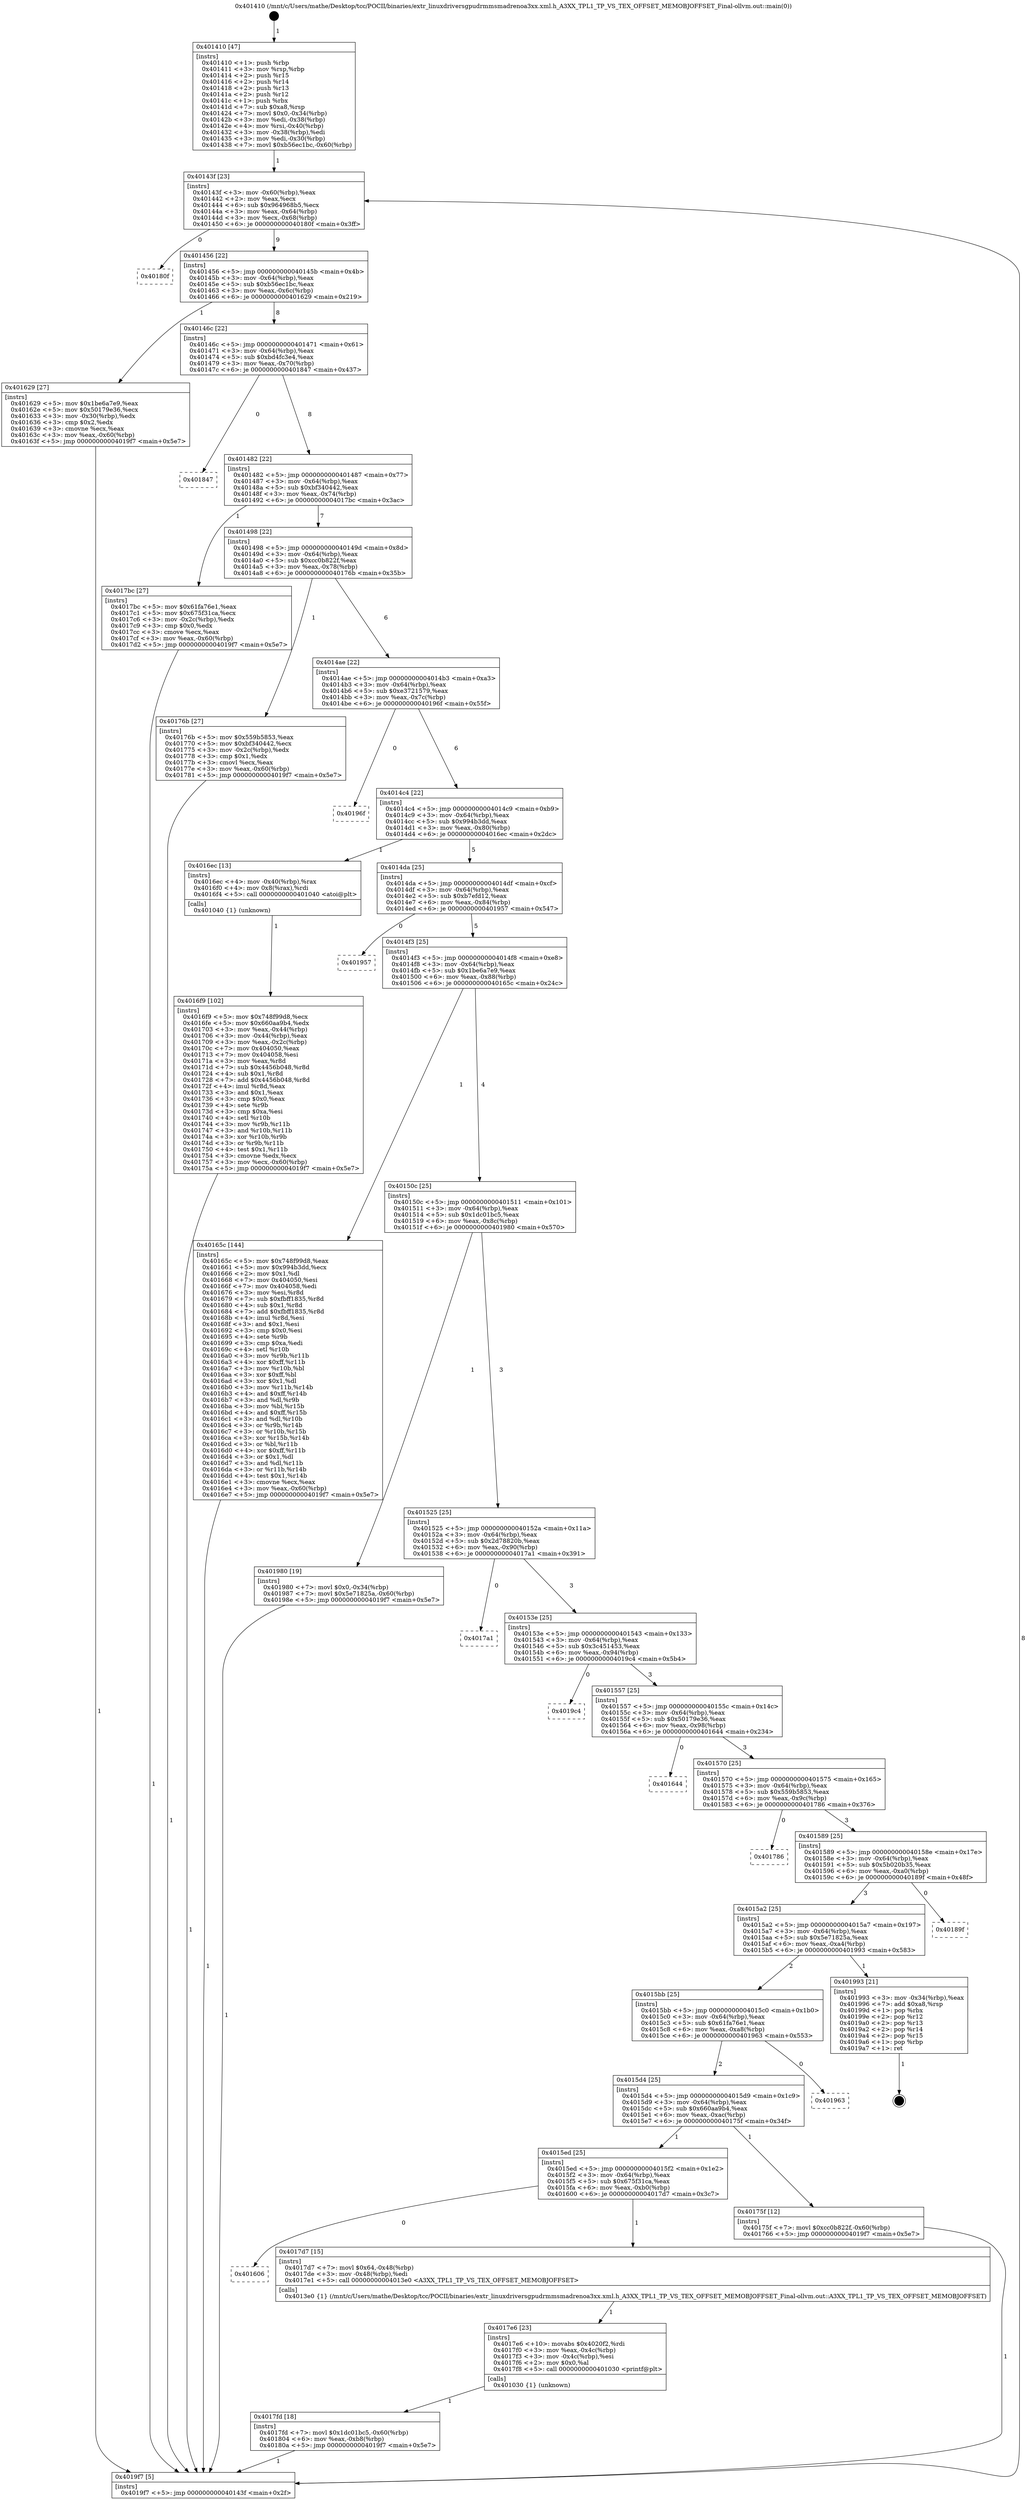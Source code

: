 digraph "0x401410" {
  label = "0x401410 (/mnt/c/Users/mathe/Desktop/tcc/POCII/binaries/extr_linuxdriversgpudrmmsmadrenoa3xx.xml.h_A3XX_TPL1_TP_VS_TEX_OFFSET_MEMOBJOFFSET_Final-ollvm.out::main(0))"
  labelloc = "t"
  node[shape=record]

  Entry [label="",width=0.3,height=0.3,shape=circle,fillcolor=black,style=filled]
  "0x40143f" [label="{
     0x40143f [23]\l
     | [instrs]\l
     &nbsp;&nbsp;0x40143f \<+3\>: mov -0x60(%rbp),%eax\l
     &nbsp;&nbsp;0x401442 \<+2\>: mov %eax,%ecx\l
     &nbsp;&nbsp;0x401444 \<+6\>: sub $0x964968b5,%ecx\l
     &nbsp;&nbsp;0x40144a \<+3\>: mov %eax,-0x64(%rbp)\l
     &nbsp;&nbsp;0x40144d \<+3\>: mov %ecx,-0x68(%rbp)\l
     &nbsp;&nbsp;0x401450 \<+6\>: je 000000000040180f \<main+0x3ff\>\l
  }"]
  "0x40180f" [label="{
     0x40180f\l
  }", style=dashed]
  "0x401456" [label="{
     0x401456 [22]\l
     | [instrs]\l
     &nbsp;&nbsp;0x401456 \<+5\>: jmp 000000000040145b \<main+0x4b\>\l
     &nbsp;&nbsp;0x40145b \<+3\>: mov -0x64(%rbp),%eax\l
     &nbsp;&nbsp;0x40145e \<+5\>: sub $0xb56ec1bc,%eax\l
     &nbsp;&nbsp;0x401463 \<+3\>: mov %eax,-0x6c(%rbp)\l
     &nbsp;&nbsp;0x401466 \<+6\>: je 0000000000401629 \<main+0x219\>\l
  }"]
  Exit [label="",width=0.3,height=0.3,shape=circle,fillcolor=black,style=filled,peripheries=2]
  "0x401629" [label="{
     0x401629 [27]\l
     | [instrs]\l
     &nbsp;&nbsp;0x401629 \<+5\>: mov $0x1be6a7e9,%eax\l
     &nbsp;&nbsp;0x40162e \<+5\>: mov $0x50179e36,%ecx\l
     &nbsp;&nbsp;0x401633 \<+3\>: mov -0x30(%rbp),%edx\l
     &nbsp;&nbsp;0x401636 \<+3\>: cmp $0x2,%edx\l
     &nbsp;&nbsp;0x401639 \<+3\>: cmovne %ecx,%eax\l
     &nbsp;&nbsp;0x40163c \<+3\>: mov %eax,-0x60(%rbp)\l
     &nbsp;&nbsp;0x40163f \<+5\>: jmp 00000000004019f7 \<main+0x5e7\>\l
  }"]
  "0x40146c" [label="{
     0x40146c [22]\l
     | [instrs]\l
     &nbsp;&nbsp;0x40146c \<+5\>: jmp 0000000000401471 \<main+0x61\>\l
     &nbsp;&nbsp;0x401471 \<+3\>: mov -0x64(%rbp),%eax\l
     &nbsp;&nbsp;0x401474 \<+5\>: sub $0xbd4fc3e4,%eax\l
     &nbsp;&nbsp;0x401479 \<+3\>: mov %eax,-0x70(%rbp)\l
     &nbsp;&nbsp;0x40147c \<+6\>: je 0000000000401847 \<main+0x437\>\l
  }"]
  "0x4019f7" [label="{
     0x4019f7 [5]\l
     | [instrs]\l
     &nbsp;&nbsp;0x4019f7 \<+5\>: jmp 000000000040143f \<main+0x2f\>\l
  }"]
  "0x401410" [label="{
     0x401410 [47]\l
     | [instrs]\l
     &nbsp;&nbsp;0x401410 \<+1\>: push %rbp\l
     &nbsp;&nbsp;0x401411 \<+3\>: mov %rsp,%rbp\l
     &nbsp;&nbsp;0x401414 \<+2\>: push %r15\l
     &nbsp;&nbsp;0x401416 \<+2\>: push %r14\l
     &nbsp;&nbsp;0x401418 \<+2\>: push %r13\l
     &nbsp;&nbsp;0x40141a \<+2\>: push %r12\l
     &nbsp;&nbsp;0x40141c \<+1\>: push %rbx\l
     &nbsp;&nbsp;0x40141d \<+7\>: sub $0xa8,%rsp\l
     &nbsp;&nbsp;0x401424 \<+7\>: movl $0x0,-0x34(%rbp)\l
     &nbsp;&nbsp;0x40142b \<+3\>: mov %edi,-0x38(%rbp)\l
     &nbsp;&nbsp;0x40142e \<+4\>: mov %rsi,-0x40(%rbp)\l
     &nbsp;&nbsp;0x401432 \<+3\>: mov -0x38(%rbp),%edi\l
     &nbsp;&nbsp;0x401435 \<+3\>: mov %edi,-0x30(%rbp)\l
     &nbsp;&nbsp;0x401438 \<+7\>: movl $0xb56ec1bc,-0x60(%rbp)\l
  }"]
  "0x4017fd" [label="{
     0x4017fd [18]\l
     | [instrs]\l
     &nbsp;&nbsp;0x4017fd \<+7\>: movl $0x1dc01bc5,-0x60(%rbp)\l
     &nbsp;&nbsp;0x401804 \<+6\>: mov %eax,-0xb8(%rbp)\l
     &nbsp;&nbsp;0x40180a \<+5\>: jmp 00000000004019f7 \<main+0x5e7\>\l
  }"]
  "0x401847" [label="{
     0x401847\l
  }", style=dashed]
  "0x401482" [label="{
     0x401482 [22]\l
     | [instrs]\l
     &nbsp;&nbsp;0x401482 \<+5\>: jmp 0000000000401487 \<main+0x77\>\l
     &nbsp;&nbsp;0x401487 \<+3\>: mov -0x64(%rbp),%eax\l
     &nbsp;&nbsp;0x40148a \<+5\>: sub $0xbf340442,%eax\l
     &nbsp;&nbsp;0x40148f \<+3\>: mov %eax,-0x74(%rbp)\l
     &nbsp;&nbsp;0x401492 \<+6\>: je 00000000004017bc \<main+0x3ac\>\l
  }"]
  "0x4017e6" [label="{
     0x4017e6 [23]\l
     | [instrs]\l
     &nbsp;&nbsp;0x4017e6 \<+10\>: movabs $0x4020f2,%rdi\l
     &nbsp;&nbsp;0x4017f0 \<+3\>: mov %eax,-0x4c(%rbp)\l
     &nbsp;&nbsp;0x4017f3 \<+3\>: mov -0x4c(%rbp),%esi\l
     &nbsp;&nbsp;0x4017f6 \<+2\>: mov $0x0,%al\l
     &nbsp;&nbsp;0x4017f8 \<+5\>: call 0000000000401030 \<printf@plt\>\l
     | [calls]\l
     &nbsp;&nbsp;0x401030 \{1\} (unknown)\l
  }"]
  "0x4017bc" [label="{
     0x4017bc [27]\l
     | [instrs]\l
     &nbsp;&nbsp;0x4017bc \<+5\>: mov $0x61fa76e1,%eax\l
     &nbsp;&nbsp;0x4017c1 \<+5\>: mov $0x675f31ca,%ecx\l
     &nbsp;&nbsp;0x4017c6 \<+3\>: mov -0x2c(%rbp),%edx\l
     &nbsp;&nbsp;0x4017c9 \<+3\>: cmp $0x0,%edx\l
     &nbsp;&nbsp;0x4017cc \<+3\>: cmove %ecx,%eax\l
     &nbsp;&nbsp;0x4017cf \<+3\>: mov %eax,-0x60(%rbp)\l
     &nbsp;&nbsp;0x4017d2 \<+5\>: jmp 00000000004019f7 \<main+0x5e7\>\l
  }"]
  "0x401498" [label="{
     0x401498 [22]\l
     | [instrs]\l
     &nbsp;&nbsp;0x401498 \<+5\>: jmp 000000000040149d \<main+0x8d\>\l
     &nbsp;&nbsp;0x40149d \<+3\>: mov -0x64(%rbp),%eax\l
     &nbsp;&nbsp;0x4014a0 \<+5\>: sub $0xcc0b822f,%eax\l
     &nbsp;&nbsp;0x4014a5 \<+3\>: mov %eax,-0x78(%rbp)\l
     &nbsp;&nbsp;0x4014a8 \<+6\>: je 000000000040176b \<main+0x35b\>\l
  }"]
  "0x401606" [label="{
     0x401606\l
  }", style=dashed]
  "0x40176b" [label="{
     0x40176b [27]\l
     | [instrs]\l
     &nbsp;&nbsp;0x40176b \<+5\>: mov $0x559b5853,%eax\l
     &nbsp;&nbsp;0x401770 \<+5\>: mov $0xbf340442,%ecx\l
     &nbsp;&nbsp;0x401775 \<+3\>: mov -0x2c(%rbp),%edx\l
     &nbsp;&nbsp;0x401778 \<+3\>: cmp $0x1,%edx\l
     &nbsp;&nbsp;0x40177b \<+3\>: cmovl %ecx,%eax\l
     &nbsp;&nbsp;0x40177e \<+3\>: mov %eax,-0x60(%rbp)\l
     &nbsp;&nbsp;0x401781 \<+5\>: jmp 00000000004019f7 \<main+0x5e7\>\l
  }"]
  "0x4014ae" [label="{
     0x4014ae [22]\l
     | [instrs]\l
     &nbsp;&nbsp;0x4014ae \<+5\>: jmp 00000000004014b3 \<main+0xa3\>\l
     &nbsp;&nbsp;0x4014b3 \<+3\>: mov -0x64(%rbp),%eax\l
     &nbsp;&nbsp;0x4014b6 \<+5\>: sub $0xe3721579,%eax\l
     &nbsp;&nbsp;0x4014bb \<+3\>: mov %eax,-0x7c(%rbp)\l
     &nbsp;&nbsp;0x4014be \<+6\>: je 000000000040196f \<main+0x55f\>\l
  }"]
  "0x4017d7" [label="{
     0x4017d7 [15]\l
     | [instrs]\l
     &nbsp;&nbsp;0x4017d7 \<+7\>: movl $0x64,-0x48(%rbp)\l
     &nbsp;&nbsp;0x4017de \<+3\>: mov -0x48(%rbp),%edi\l
     &nbsp;&nbsp;0x4017e1 \<+5\>: call 00000000004013e0 \<A3XX_TPL1_TP_VS_TEX_OFFSET_MEMOBJOFFSET\>\l
     | [calls]\l
     &nbsp;&nbsp;0x4013e0 \{1\} (/mnt/c/Users/mathe/Desktop/tcc/POCII/binaries/extr_linuxdriversgpudrmmsmadrenoa3xx.xml.h_A3XX_TPL1_TP_VS_TEX_OFFSET_MEMOBJOFFSET_Final-ollvm.out::A3XX_TPL1_TP_VS_TEX_OFFSET_MEMOBJOFFSET)\l
  }"]
  "0x40196f" [label="{
     0x40196f\l
  }", style=dashed]
  "0x4014c4" [label="{
     0x4014c4 [22]\l
     | [instrs]\l
     &nbsp;&nbsp;0x4014c4 \<+5\>: jmp 00000000004014c9 \<main+0xb9\>\l
     &nbsp;&nbsp;0x4014c9 \<+3\>: mov -0x64(%rbp),%eax\l
     &nbsp;&nbsp;0x4014cc \<+5\>: sub $0x994b3dd,%eax\l
     &nbsp;&nbsp;0x4014d1 \<+3\>: mov %eax,-0x80(%rbp)\l
     &nbsp;&nbsp;0x4014d4 \<+6\>: je 00000000004016ec \<main+0x2dc\>\l
  }"]
  "0x4015ed" [label="{
     0x4015ed [25]\l
     | [instrs]\l
     &nbsp;&nbsp;0x4015ed \<+5\>: jmp 00000000004015f2 \<main+0x1e2\>\l
     &nbsp;&nbsp;0x4015f2 \<+3\>: mov -0x64(%rbp),%eax\l
     &nbsp;&nbsp;0x4015f5 \<+5\>: sub $0x675f31ca,%eax\l
     &nbsp;&nbsp;0x4015fa \<+6\>: mov %eax,-0xb0(%rbp)\l
     &nbsp;&nbsp;0x401600 \<+6\>: je 00000000004017d7 \<main+0x3c7\>\l
  }"]
  "0x4016ec" [label="{
     0x4016ec [13]\l
     | [instrs]\l
     &nbsp;&nbsp;0x4016ec \<+4\>: mov -0x40(%rbp),%rax\l
     &nbsp;&nbsp;0x4016f0 \<+4\>: mov 0x8(%rax),%rdi\l
     &nbsp;&nbsp;0x4016f4 \<+5\>: call 0000000000401040 \<atoi@plt\>\l
     | [calls]\l
     &nbsp;&nbsp;0x401040 \{1\} (unknown)\l
  }"]
  "0x4014da" [label="{
     0x4014da [25]\l
     | [instrs]\l
     &nbsp;&nbsp;0x4014da \<+5\>: jmp 00000000004014df \<main+0xcf\>\l
     &nbsp;&nbsp;0x4014df \<+3\>: mov -0x64(%rbp),%eax\l
     &nbsp;&nbsp;0x4014e2 \<+5\>: sub $0xb7efd12,%eax\l
     &nbsp;&nbsp;0x4014e7 \<+6\>: mov %eax,-0x84(%rbp)\l
     &nbsp;&nbsp;0x4014ed \<+6\>: je 0000000000401957 \<main+0x547\>\l
  }"]
  "0x40175f" [label="{
     0x40175f [12]\l
     | [instrs]\l
     &nbsp;&nbsp;0x40175f \<+7\>: movl $0xcc0b822f,-0x60(%rbp)\l
     &nbsp;&nbsp;0x401766 \<+5\>: jmp 00000000004019f7 \<main+0x5e7\>\l
  }"]
  "0x401957" [label="{
     0x401957\l
  }", style=dashed]
  "0x4014f3" [label="{
     0x4014f3 [25]\l
     | [instrs]\l
     &nbsp;&nbsp;0x4014f3 \<+5\>: jmp 00000000004014f8 \<main+0xe8\>\l
     &nbsp;&nbsp;0x4014f8 \<+3\>: mov -0x64(%rbp),%eax\l
     &nbsp;&nbsp;0x4014fb \<+5\>: sub $0x1be6a7e9,%eax\l
     &nbsp;&nbsp;0x401500 \<+6\>: mov %eax,-0x88(%rbp)\l
     &nbsp;&nbsp;0x401506 \<+6\>: je 000000000040165c \<main+0x24c\>\l
  }"]
  "0x4015d4" [label="{
     0x4015d4 [25]\l
     | [instrs]\l
     &nbsp;&nbsp;0x4015d4 \<+5\>: jmp 00000000004015d9 \<main+0x1c9\>\l
     &nbsp;&nbsp;0x4015d9 \<+3\>: mov -0x64(%rbp),%eax\l
     &nbsp;&nbsp;0x4015dc \<+5\>: sub $0x660aa9b4,%eax\l
     &nbsp;&nbsp;0x4015e1 \<+6\>: mov %eax,-0xac(%rbp)\l
     &nbsp;&nbsp;0x4015e7 \<+6\>: je 000000000040175f \<main+0x34f\>\l
  }"]
  "0x40165c" [label="{
     0x40165c [144]\l
     | [instrs]\l
     &nbsp;&nbsp;0x40165c \<+5\>: mov $0x748f99d8,%eax\l
     &nbsp;&nbsp;0x401661 \<+5\>: mov $0x994b3dd,%ecx\l
     &nbsp;&nbsp;0x401666 \<+2\>: mov $0x1,%dl\l
     &nbsp;&nbsp;0x401668 \<+7\>: mov 0x404050,%esi\l
     &nbsp;&nbsp;0x40166f \<+7\>: mov 0x404058,%edi\l
     &nbsp;&nbsp;0x401676 \<+3\>: mov %esi,%r8d\l
     &nbsp;&nbsp;0x401679 \<+7\>: sub $0xfbff1835,%r8d\l
     &nbsp;&nbsp;0x401680 \<+4\>: sub $0x1,%r8d\l
     &nbsp;&nbsp;0x401684 \<+7\>: add $0xfbff1835,%r8d\l
     &nbsp;&nbsp;0x40168b \<+4\>: imul %r8d,%esi\l
     &nbsp;&nbsp;0x40168f \<+3\>: and $0x1,%esi\l
     &nbsp;&nbsp;0x401692 \<+3\>: cmp $0x0,%esi\l
     &nbsp;&nbsp;0x401695 \<+4\>: sete %r9b\l
     &nbsp;&nbsp;0x401699 \<+3\>: cmp $0xa,%edi\l
     &nbsp;&nbsp;0x40169c \<+4\>: setl %r10b\l
     &nbsp;&nbsp;0x4016a0 \<+3\>: mov %r9b,%r11b\l
     &nbsp;&nbsp;0x4016a3 \<+4\>: xor $0xff,%r11b\l
     &nbsp;&nbsp;0x4016a7 \<+3\>: mov %r10b,%bl\l
     &nbsp;&nbsp;0x4016aa \<+3\>: xor $0xff,%bl\l
     &nbsp;&nbsp;0x4016ad \<+3\>: xor $0x1,%dl\l
     &nbsp;&nbsp;0x4016b0 \<+3\>: mov %r11b,%r14b\l
     &nbsp;&nbsp;0x4016b3 \<+4\>: and $0xff,%r14b\l
     &nbsp;&nbsp;0x4016b7 \<+3\>: and %dl,%r9b\l
     &nbsp;&nbsp;0x4016ba \<+3\>: mov %bl,%r15b\l
     &nbsp;&nbsp;0x4016bd \<+4\>: and $0xff,%r15b\l
     &nbsp;&nbsp;0x4016c1 \<+3\>: and %dl,%r10b\l
     &nbsp;&nbsp;0x4016c4 \<+3\>: or %r9b,%r14b\l
     &nbsp;&nbsp;0x4016c7 \<+3\>: or %r10b,%r15b\l
     &nbsp;&nbsp;0x4016ca \<+3\>: xor %r15b,%r14b\l
     &nbsp;&nbsp;0x4016cd \<+3\>: or %bl,%r11b\l
     &nbsp;&nbsp;0x4016d0 \<+4\>: xor $0xff,%r11b\l
     &nbsp;&nbsp;0x4016d4 \<+3\>: or $0x1,%dl\l
     &nbsp;&nbsp;0x4016d7 \<+3\>: and %dl,%r11b\l
     &nbsp;&nbsp;0x4016da \<+3\>: or %r11b,%r14b\l
     &nbsp;&nbsp;0x4016dd \<+4\>: test $0x1,%r14b\l
     &nbsp;&nbsp;0x4016e1 \<+3\>: cmovne %ecx,%eax\l
     &nbsp;&nbsp;0x4016e4 \<+3\>: mov %eax,-0x60(%rbp)\l
     &nbsp;&nbsp;0x4016e7 \<+5\>: jmp 00000000004019f7 \<main+0x5e7\>\l
  }"]
  "0x40150c" [label="{
     0x40150c [25]\l
     | [instrs]\l
     &nbsp;&nbsp;0x40150c \<+5\>: jmp 0000000000401511 \<main+0x101\>\l
     &nbsp;&nbsp;0x401511 \<+3\>: mov -0x64(%rbp),%eax\l
     &nbsp;&nbsp;0x401514 \<+5\>: sub $0x1dc01bc5,%eax\l
     &nbsp;&nbsp;0x401519 \<+6\>: mov %eax,-0x8c(%rbp)\l
     &nbsp;&nbsp;0x40151f \<+6\>: je 0000000000401980 \<main+0x570\>\l
  }"]
  "0x4016f9" [label="{
     0x4016f9 [102]\l
     | [instrs]\l
     &nbsp;&nbsp;0x4016f9 \<+5\>: mov $0x748f99d8,%ecx\l
     &nbsp;&nbsp;0x4016fe \<+5\>: mov $0x660aa9b4,%edx\l
     &nbsp;&nbsp;0x401703 \<+3\>: mov %eax,-0x44(%rbp)\l
     &nbsp;&nbsp;0x401706 \<+3\>: mov -0x44(%rbp),%eax\l
     &nbsp;&nbsp;0x401709 \<+3\>: mov %eax,-0x2c(%rbp)\l
     &nbsp;&nbsp;0x40170c \<+7\>: mov 0x404050,%eax\l
     &nbsp;&nbsp;0x401713 \<+7\>: mov 0x404058,%esi\l
     &nbsp;&nbsp;0x40171a \<+3\>: mov %eax,%r8d\l
     &nbsp;&nbsp;0x40171d \<+7\>: sub $0x4456b048,%r8d\l
     &nbsp;&nbsp;0x401724 \<+4\>: sub $0x1,%r8d\l
     &nbsp;&nbsp;0x401728 \<+7\>: add $0x4456b048,%r8d\l
     &nbsp;&nbsp;0x40172f \<+4\>: imul %r8d,%eax\l
     &nbsp;&nbsp;0x401733 \<+3\>: and $0x1,%eax\l
     &nbsp;&nbsp;0x401736 \<+3\>: cmp $0x0,%eax\l
     &nbsp;&nbsp;0x401739 \<+4\>: sete %r9b\l
     &nbsp;&nbsp;0x40173d \<+3\>: cmp $0xa,%esi\l
     &nbsp;&nbsp;0x401740 \<+4\>: setl %r10b\l
     &nbsp;&nbsp;0x401744 \<+3\>: mov %r9b,%r11b\l
     &nbsp;&nbsp;0x401747 \<+3\>: and %r10b,%r11b\l
     &nbsp;&nbsp;0x40174a \<+3\>: xor %r10b,%r9b\l
     &nbsp;&nbsp;0x40174d \<+3\>: or %r9b,%r11b\l
     &nbsp;&nbsp;0x401750 \<+4\>: test $0x1,%r11b\l
     &nbsp;&nbsp;0x401754 \<+3\>: cmovne %edx,%ecx\l
     &nbsp;&nbsp;0x401757 \<+3\>: mov %ecx,-0x60(%rbp)\l
     &nbsp;&nbsp;0x40175a \<+5\>: jmp 00000000004019f7 \<main+0x5e7\>\l
  }"]
  "0x401963" [label="{
     0x401963\l
  }", style=dashed]
  "0x401980" [label="{
     0x401980 [19]\l
     | [instrs]\l
     &nbsp;&nbsp;0x401980 \<+7\>: movl $0x0,-0x34(%rbp)\l
     &nbsp;&nbsp;0x401987 \<+7\>: movl $0x5e71825a,-0x60(%rbp)\l
     &nbsp;&nbsp;0x40198e \<+5\>: jmp 00000000004019f7 \<main+0x5e7\>\l
  }"]
  "0x401525" [label="{
     0x401525 [25]\l
     | [instrs]\l
     &nbsp;&nbsp;0x401525 \<+5\>: jmp 000000000040152a \<main+0x11a\>\l
     &nbsp;&nbsp;0x40152a \<+3\>: mov -0x64(%rbp),%eax\l
     &nbsp;&nbsp;0x40152d \<+5\>: sub $0x2d78820b,%eax\l
     &nbsp;&nbsp;0x401532 \<+6\>: mov %eax,-0x90(%rbp)\l
     &nbsp;&nbsp;0x401538 \<+6\>: je 00000000004017a1 \<main+0x391\>\l
  }"]
  "0x4015bb" [label="{
     0x4015bb [25]\l
     | [instrs]\l
     &nbsp;&nbsp;0x4015bb \<+5\>: jmp 00000000004015c0 \<main+0x1b0\>\l
     &nbsp;&nbsp;0x4015c0 \<+3\>: mov -0x64(%rbp),%eax\l
     &nbsp;&nbsp;0x4015c3 \<+5\>: sub $0x61fa76e1,%eax\l
     &nbsp;&nbsp;0x4015c8 \<+6\>: mov %eax,-0xa8(%rbp)\l
     &nbsp;&nbsp;0x4015ce \<+6\>: je 0000000000401963 \<main+0x553\>\l
  }"]
  "0x4017a1" [label="{
     0x4017a1\l
  }", style=dashed]
  "0x40153e" [label="{
     0x40153e [25]\l
     | [instrs]\l
     &nbsp;&nbsp;0x40153e \<+5\>: jmp 0000000000401543 \<main+0x133\>\l
     &nbsp;&nbsp;0x401543 \<+3\>: mov -0x64(%rbp),%eax\l
     &nbsp;&nbsp;0x401546 \<+5\>: sub $0x3c451453,%eax\l
     &nbsp;&nbsp;0x40154b \<+6\>: mov %eax,-0x94(%rbp)\l
     &nbsp;&nbsp;0x401551 \<+6\>: je 00000000004019c4 \<main+0x5b4\>\l
  }"]
  "0x401993" [label="{
     0x401993 [21]\l
     | [instrs]\l
     &nbsp;&nbsp;0x401993 \<+3\>: mov -0x34(%rbp),%eax\l
     &nbsp;&nbsp;0x401996 \<+7\>: add $0xa8,%rsp\l
     &nbsp;&nbsp;0x40199d \<+1\>: pop %rbx\l
     &nbsp;&nbsp;0x40199e \<+2\>: pop %r12\l
     &nbsp;&nbsp;0x4019a0 \<+2\>: pop %r13\l
     &nbsp;&nbsp;0x4019a2 \<+2\>: pop %r14\l
     &nbsp;&nbsp;0x4019a4 \<+2\>: pop %r15\l
     &nbsp;&nbsp;0x4019a6 \<+1\>: pop %rbp\l
     &nbsp;&nbsp;0x4019a7 \<+1\>: ret\l
  }"]
  "0x4019c4" [label="{
     0x4019c4\l
  }", style=dashed]
  "0x401557" [label="{
     0x401557 [25]\l
     | [instrs]\l
     &nbsp;&nbsp;0x401557 \<+5\>: jmp 000000000040155c \<main+0x14c\>\l
     &nbsp;&nbsp;0x40155c \<+3\>: mov -0x64(%rbp),%eax\l
     &nbsp;&nbsp;0x40155f \<+5\>: sub $0x50179e36,%eax\l
     &nbsp;&nbsp;0x401564 \<+6\>: mov %eax,-0x98(%rbp)\l
     &nbsp;&nbsp;0x40156a \<+6\>: je 0000000000401644 \<main+0x234\>\l
  }"]
  "0x4015a2" [label="{
     0x4015a2 [25]\l
     | [instrs]\l
     &nbsp;&nbsp;0x4015a2 \<+5\>: jmp 00000000004015a7 \<main+0x197\>\l
     &nbsp;&nbsp;0x4015a7 \<+3\>: mov -0x64(%rbp),%eax\l
     &nbsp;&nbsp;0x4015aa \<+5\>: sub $0x5e71825a,%eax\l
     &nbsp;&nbsp;0x4015af \<+6\>: mov %eax,-0xa4(%rbp)\l
     &nbsp;&nbsp;0x4015b5 \<+6\>: je 0000000000401993 \<main+0x583\>\l
  }"]
  "0x401644" [label="{
     0x401644\l
  }", style=dashed]
  "0x401570" [label="{
     0x401570 [25]\l
     | [instrs]\l
     &nbsp;&nbsp;0x401570 \<+5\>: jmp 0000000000401575 \<main+0x165\>\l
     &nbsp;&nbsp;0x401575 \<+3\>: mov -0x64(%rbp),%eax\l
     &nbsp;&nbsp;0x401578 \<+5\>: sub $0x559b5853,%eax\l
     &nbsp;&nbsp;0x40157d \<+6\>: mov %eax,-0x9c(%rbp)\l
     &nbsp;&nbsp;0x401583 \<+6\>: je 0000000000401786 \<main+0x376\>\l
  }"]
  "0x40189f" [label="{
     0x40189f\l
  }", style=dashed]
  "0x401786" [label="{
     0x401786\l
  }", style=dashed]
  "0x401589" [label="{
     0x401589 [25]\l
     | [instrs]\l
     &nbsp;&nbsp;0x401589 \<+5\>: jmp 000000000040158e \<main+0x17e\>\l
     &nbsp;&nbsp;0x40158e \<+3\>: mov -0x64(%rbp),%eax\l
     &nbsp;&nbsp;0x401591 \<+5\>: sub $0x5b020b35,%eax\l
     &nbsp;&nbsp;0x401596 \<+6\>: mov %eax,-0xa0(%rbp)\l
     &nbsp;&nbsp;0x40159c \<+6\>: je 000000000040189f \<main+0x48f\>\l
  }"]
  Entry -> "0x401410" [label=" 1"]
  "0x40143f" -> "0x40180f" [label=" 0"]
  "0x40143f" -> "0x401456" [label=" 9"]
  "0x401993" -> Exit [label=" 1"]
  "0x401456" -> "0x401629" [label=" 1"]
  "0x401456" -> "0x40146c" [label=" 8"]
  "0x401629" -> "0x4019f7" [label=" 1"]
  "0x401410" -> "0x40143f" [label=" 1"]
  "0x4019f7" -> "0x40143f" [label=" 8"]
  "0x401980" -> "0x4019f7" [label=" 1"]
  "0x40146c" -> "0x401847" [label=" 0"]
  "0x40146c" -> "0x401482" [label=" 8"]
  "0x4017fd" -> "0x4019f7" [label=" 1"]
  "0x401482" -> "0x4017bc" [label=" 1"]
  "0x401482" -> "0x401498" [label=" 7"]
  "0x4017e6" -> "0x4017fd" [label=" 1"]
  "0x401498" -> "0x40176b" [label=" 1"]
  "0x401498" -> "0x4014ae" [label=" 6"]
  "0x4017d7" -> "0x4017e6" [label=" 1"]
  "0x4014ae" -> "0x40196f" [label=" 0"]
  "0x4014ae" -> "0x4014c4" [label=" 6"]
  "0x4015ed" -> "0x401606" [label=" 0"]
  "0x4014c4" -> "0x4016ec" [label=" 1"]
  "0x4014c4" -> "0x4014da" [label=" 5"]
  "0x4015ed" -> "0x4017d7" [label=" 1"]
  "0x4014da" -> "0x401957" [label=" 0"]
  "0x4014da" -> "0x4014f3" [label=" 5"]
  "0x4017bc" -> "0x4019f7" [label=" 1"]
  "0x4014f3" -> "0x40165c" [label=" 1"]
  "0x4014f3" -> "0x40150c" [label=" 4"]
  "0x40165c" -> "0x4019f7" [label=" 1"]
  "0x4016ec" -> "0x4016f9" [label=" 1"]
  "0x4016f9" -> "0x4019f7" [label=" 1"]
  "0x40175f" -> "0x4019f7" [label=" 1"]
  "0x40150c" -> "0x401980" [label=" 1"]
  "0x40150c" -> "0x401525" [label=" 3"]
  "0x4015d4" -> "0x4015ed" [label=" 1"]
  "0x401525" -> "0x4017a1" [label=" 0"]
  "0x401525" -> "0x40153e" [label=" 3"]
  "0x40176b" -> "0x4019f7" [label=" 1"]
  "0x40153e" -> "0x4019c4" [label=" 0"]
  "0x40153e" -> "0x401557" [label=" 3"]
  "0x4015bb" -> "0x4015d4" [label=" 2"]
  "0x401557" -> "0x401644" [label=" 0"]
  "0x401557" -> "0x401570" [label=" 3"]
  "0x4015d4" -> "0x40175f" [label=" 1"]
  "0x401570" -> "0x401786" [label=" 0"]
  "0x401570" -> "0x401589" [label=" 3"]
  "0x4015a2" -> "0x4015bb" [label=" 2"]
  "0x401589" -> "0x40189f" [label=" 0"]
  "0x401589" -> "0x4015a2" [label=" 3"]
  "0x4015bb" -> "0x401963" [label=" 0"]
  "0x4015a2" -> "0x401993" [label=" 1"]
}
